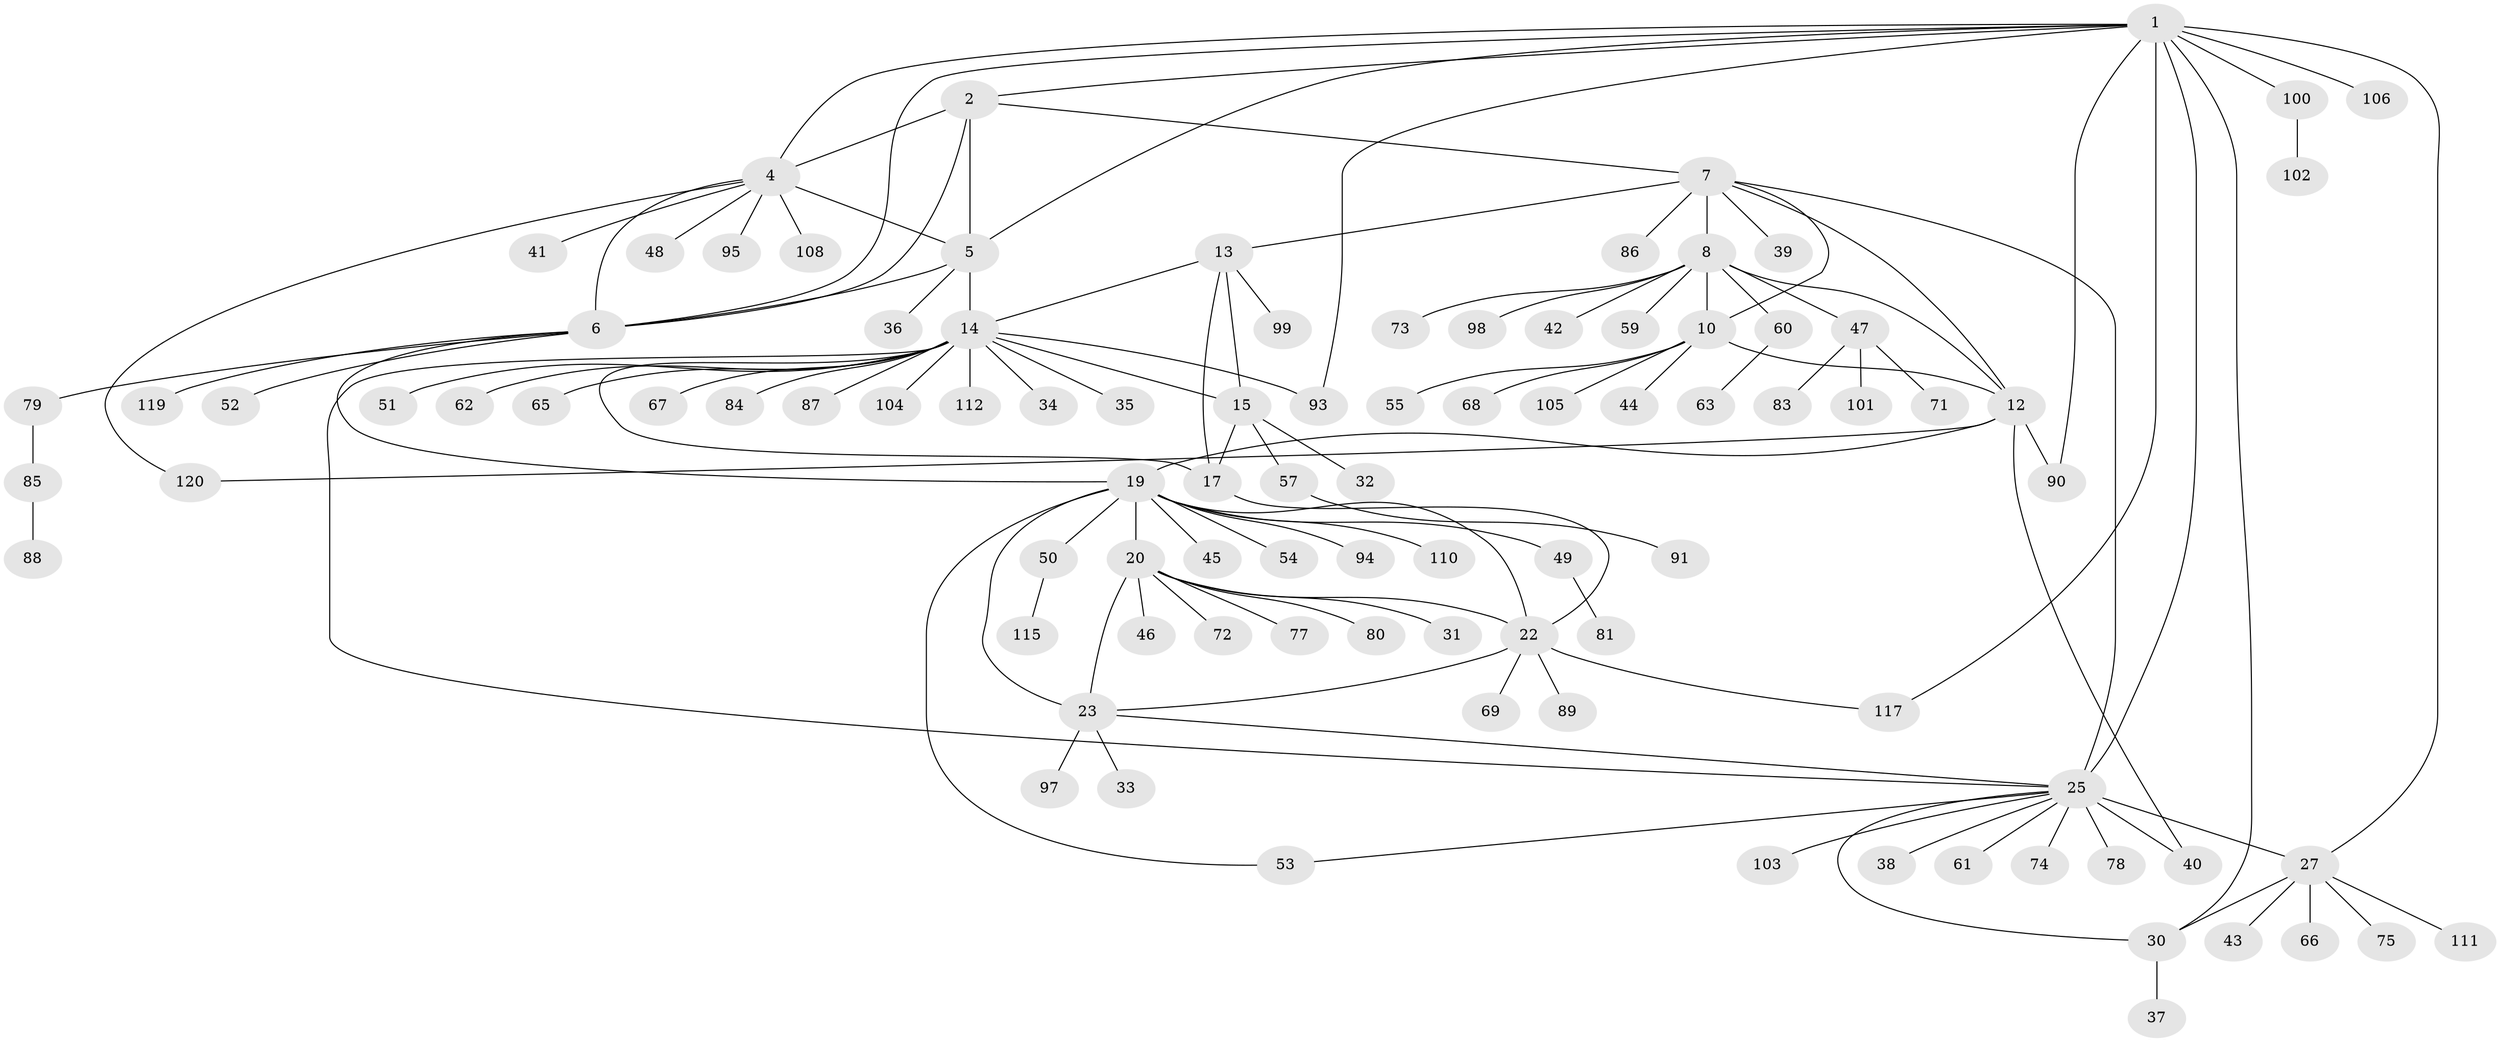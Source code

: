 // original degree distribution, {8: 0.025, 5: 0.03333333333333333, 6: 0.025, 11: 0.025, 7: 0.05, 10: 0.05, 12: 0.008333333333333333, 9: 0.041666666666666664, 1: 0.6, 2: 0.125, 3: 0.016666666666666666}
// Generated by graph-tools (version 1.1) at 2025/11/02/27/25 16:11:37]
// undirected, 96 vertices, 125 edges
graph export_dot {
graph [start="1"]
  node [color=gray90,style=filled];
  1 [super="+28"];
  2 [super="+3"];
  4 [super="+64"];
  5;
  6 [super="+114"];
  7 [super="+11"];
  8 [super="+9"];
  10 [super="+70"];
  12 [super="+58"];
  13;
  14 [super="+18"];
  15 [super="+16"];
  17;
  19 [super="+24"];
  20 [super="+21"];
  22 [super="+107"];
  23 [super="+56"];
  25 [super="+26"];
  27 [super="+29"];
  30 [super="+82"];
  31;
  32;
  33;
  34 [super="+118"];
  35;
  36;
  37;
  38;
  39;
  40;
  41;
  42;
  43;
  44;
  45;
  46;
  47 [super="+92"];
  48;
  49 [super="+76"];
  50 [super="+113"];
  51 [super="+109"];
  52;
  53;
  54;
  55;
  57;
  59;
  60;
  61;
  62;
  63;
  65;
  66;
  67;
  68;
  69;
  71;
  72;
  73;
  74;
  75;
  77;
  78;
  79 [super="+116"];
  80 [super="+96"];
  81;
  83;
  84;
  85;
  86;
  87;
  88;
  89;
  90;
  91;
  93;
  94;
  95;
  97;
  98;
  99;
  100;
  101;
  102;
  103;
  104;
  105;
  106;
  108;
  110;
  111;
  112;
  115;
  117;
  119;
  120;
  1 -- 2 [weight=2];
  1 -- 4;
  1 -- 5;
  1 -- 6;
  1 -- 90;
  1 -- 93;
  1 -- 100;
  1 -- 106;
  1 -- 117;
  1 -- 25 [weight=2];
  1 -- 27 [weight=2];
  1 -- 30;
  2 -- 4 [weight=2];
  2 -- 5 [weight=2];
  2 -- 6 [weight=2];
  2 -- 7;
  4 -- 5;
  4 -- 6;
  4 -- 41;
  4 -- 48;
  4 -- 95;
  4 -- 108;
  4 -- 120;
  5 -- 6;
  5 -- 36;
  5 -- 14;
  6 -- 52;
  6 -- 79;
  6 -- 119;
  6 -- 19;
  7 -- 8 [weight=4];
  7 -- 10 [weight=2];
  7 -- 12 [weight=2];
  7 -- 39;
  7 -- 86;
  7 -- 25;
  7 -- 13;
  8 -- 10 [weight=2];
  8 -- 12 [weight=2];
  8 -- 47;
  8 -- 98;
  8 -- 73;
  8 -- 42;
  8 -- 59;
  8 -- 60;
  10 -- 12;
  10 -- 44;
  10 -- 55;
  10 -- 68;
  10 -- 105;
  12 -- 40;
  12 -- 90;
  12 -- 120;
  12 -- 19;
  13 -- 14 [weight=2];
  13 -- 15 [weight=2];
  13 -- 17;
  13 -- 99;
  14 -- 15 [weight=4];
  14 -- 17 [weight=2];
  14 -- 35;
  14 -- 65;
  14 -- 67;
  14 -- 84;
  14 -- 104;
  14 -- 112;
  14 -- 34;
  14 -- 51;
  14 -- 87;
  14 -- 25;
  14 -- 93;
  14 -- 62;
  15 -- 17 [weight=2];
  15 -- 32;
  15 -- 57;
  17 -- 22;
  19 -- 20 [weight=4];
  19 -- 22 [weight=2];
  19 -- 23 [weight=2];
  19 -- 49;
  19 -- 50;
  19 -- 54;
  19 -- 94;
  19 -- 45;
  19 -- 110;
  19 -- 53;
  20 -- 22 [weight=2];
  20 -- 23 [weight=2];
  20 -- 46;
  20 -- 72;
  20 -- 80;
  20 -- 77;
  20 -- 31;
  22 -- 23;
  22 -- 69;
  22 -- 89;
  22 -- 117;
  23 -- 25;
  23 -- 33;
  23 -- 97;
  25 -- 27 [weight=4];
  25 -- 30 [weight=2];
  25 -- 40;
  25 -- 61;
  25 -- 78;
  25 -- 103;
  25 -- 38;
  25 -- 74;
  25 -- 53;
  27 -- 30 [weight=2];
  27 -- 66;
  27 -- 75;
  27 -- 43;
  27 -- 111;
  30 -- 37;
  47 -- 71;
  47 -- 83;
  47 -- 101;
  49 -- 81;
  50 -- 115;
  57 -- 91;
  60 -- 63;
  79 -- 85;
  85 -- 88;
  100 -- 102;
}
